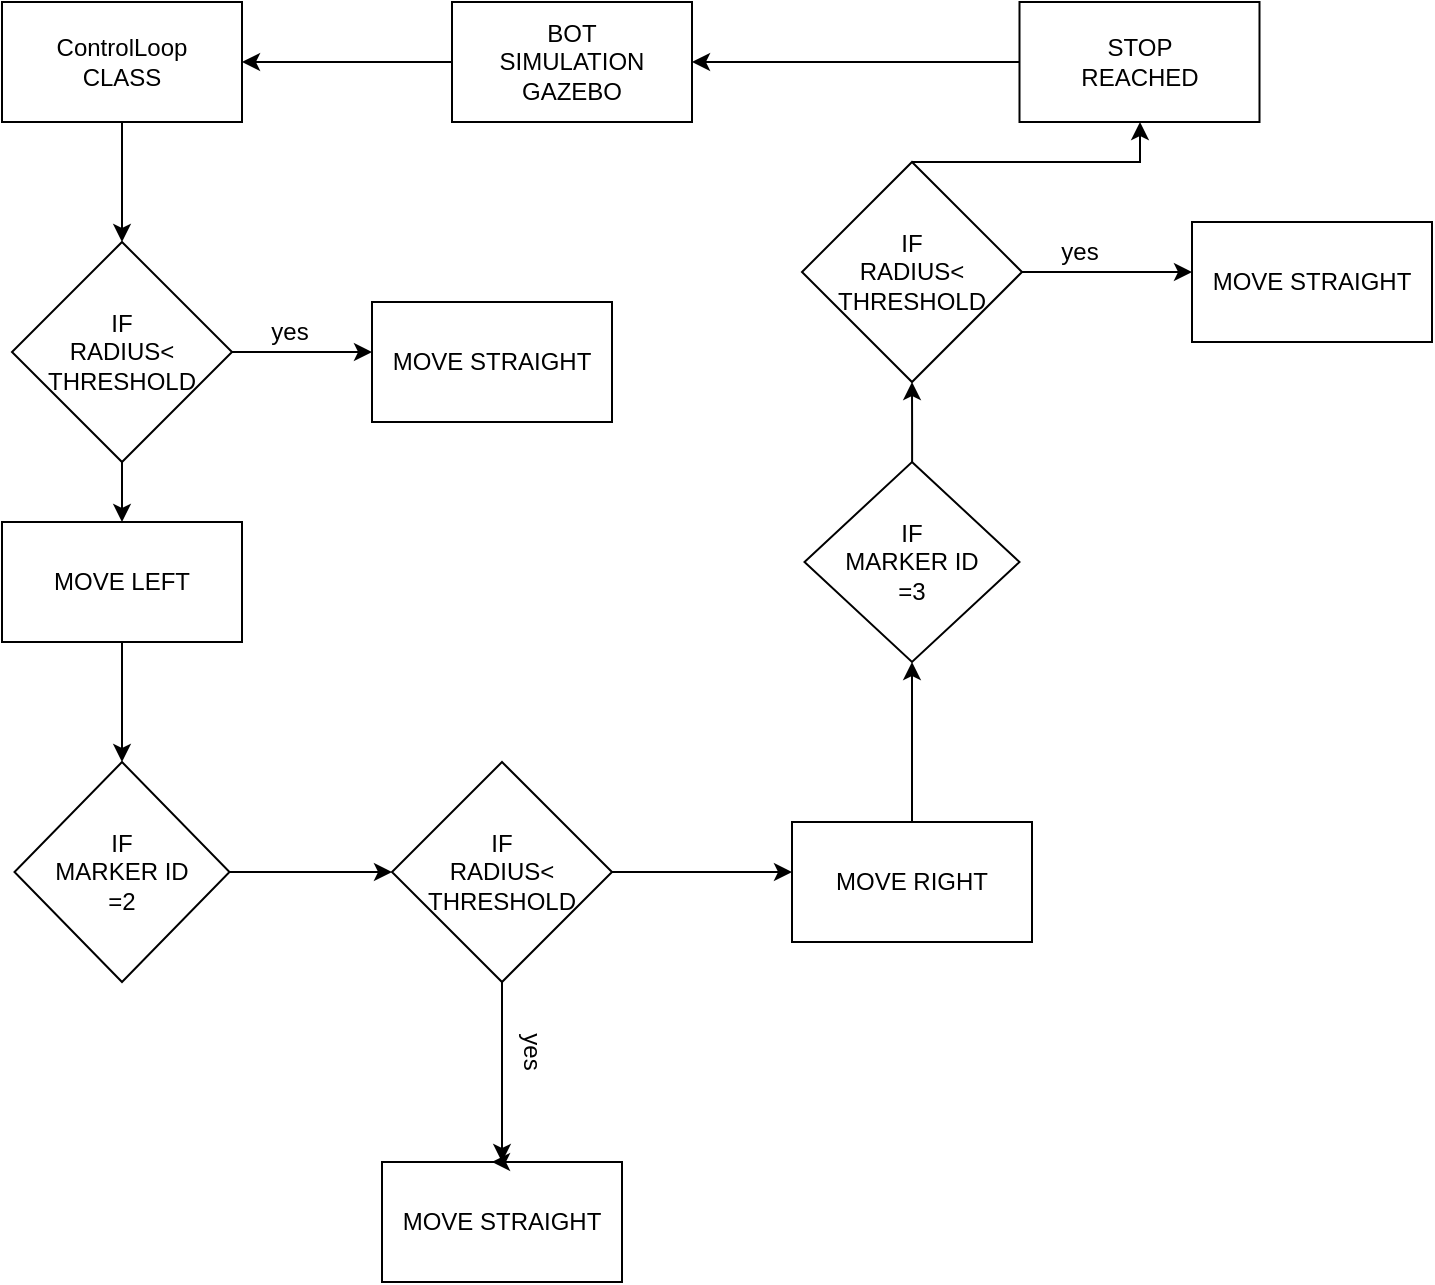 <mxfile version="20.0.1" type="google"><diagram id="SAnLUvdkNC_Ps2Yo9k_2" name="Page-1"><mxGraphModel grid="1" page="1" gridSize="10" guides="1" tooltips="1" connect="1" arrows="1" fold="1" pageScale="1" pageWidth="850" pageHeight="1100" math="0" shadow="0"><root><mxCell id="0"/><mxCell id="1" parent="0"/><mxCell id="himHM01JHEb6To4A9Uwb-37" style="edgeStyle=orthogonalEdgeStyle;rounded=0;orthogonalLoop=1;jettySize=auto;html=1;exitX=0;exitY=0.5;exitDx=0;exitDy=0;entryX=1;entryY=0.5;entryDx=0;entryDy=0;" edge="1" parent="1" source="himHM01JHEb6To4A9Uwb-1" target="himHM01JHEb6To4A9Uwb-36"><mxGeometry relative="1" as="geometry"/></mxCell><mxCell id="himHM01JHEb6To4A9Uwb-1" value="BOT&lt;br&gt;SIMULATION&lt;br&gt;GAZEBO" style="rounded=0;whiteSpace=wrap;html=1;rotation=0;" vertex="1" parent="1"><mxGeometry x="340" y="40" width="120" height="60" as="geometry"/></mxCell><mxCell id="himHM01JHEb6To4A9Uwb-8" style="edgeStyle=orthogonalEdgeStyle;rounded=0;orthogonalLoop=1;jettySize=auto;html=1;exitX=1;exitY=0.5;exitDx=0;exitDy=0;" edge="1" parent="1" source="himHM01JHEb6To4A9Uwb-3"><mxGeometry relative="1" as="geometry"><mxPoint x="300" y="215" as="targetPoint"/></mxGeometry></mxCell><mxCell id="himHM01JHEb6To4A9Uwb-10" style="edgeStyle=orthogonalEdgeStyle;rounded=0;orthogonalLoop=1;jettySize=auto;html=1;" edge="1" parent="1" source="himHM01JHEb6To4A9Uwb-3" target="himHM01JHEb6To4A9Uwb-14"><mxGeometry relative="1" as="geometry"><mxPoint x="175" y="320" as="targetPoint"/></mxGeometry></mxCell><mxCell id="himHM01JHEb6To4A9Uwb-3" value="IF&lt;br&gt;RADIUS&amp;lt;&lt;br&gt;THRESHOLD" style="rhombus;whiteSpace=wrap;html=1;rotation=0;" vertex="1" parent="1"><mxGeometry x="120" y="160" width="110" height="110" as="geometry"/></mxCell><mxCell id="himHM01JHEb6To4A9Uwb-9" value="MOVE STRAIGHT" style="rounded=0;whiteSpace=wrap;html=1;" vertex="1" parent="1"><mxGeometry x="300" y="190" width="120" height="60" as="geometry"/></mxCell><mxCell id="himHM01JHEb6To4A9Uwb-16" style="edgeStyle=orthogonalEdgeStyle;rounded=0;orthogonalLoop=1;jettySize=auto;html=1;exitX=1;exitY=0.5;exitDx=0;exitDy=0;" edge="1" parent="1" source="himHM01JHEb6To4A9Uwb-11"><mxGeometry relative="1" as="geometry"><mxPoint x="310" y="475" as="targetPoint"/></mxGeometry></mxCell><mxCell id="himHM01JHEb6To4A9Uwb-11" value="IF&lt;br&gt;MARKER ID&lt;br&gt;=2" style="rhombus;whiteSpace=wrap;html=1;" vertex="1" parent="1"><mxGeometry x="121.25" y="420" width="107.5" height="110" as="geometry"/></mxCell><mxCell id="himHM01JHEb6To4A9Uwb-15" style="edgeStyle=orthogonalEdgeStyle;rounded=0;orthogonalLoop=1;jettySize=auto;html=1;exitX=0.5;exitY=1;exitDx=0;exitDy=0;entryX=0.5;entryY=0;entryDx=0;entryDy=0;" edge="1" parent="1" source="himHM01JHEb6To4A9Uwb-14" target="himHM01JHEb6To4A9Uwb-11"><mxGeometry relative="1" as="geometry"/></mxCell><mxCell id="himHM01JHEb6To4A9Uwb-14" value="MOVE LEFT" style="rounded=0;whiteSpace=wrap;html=1;" vertex="1" parent="1"><mxGeometry x="115" y="300" width="120" height="60" as="geometry"/></mxCell><mxCell id="himHM01JHEb6To4A9Uwb-23" style="edgeStyle=orthogonalEdgeStyle;rounded=0;orthogonalLoop=1;jettySize=auto;html=1;exitX=0.5;exitY=1;exitDx=0;exitDy=0;" edge="1" parent="1" source="himHM01JHEb6To4A9Uwb-19"><mxGeometry relative="1" as="geometry"><mxPoint x="365" y="620" as="targetPoint"/></mxGeometry></mxCell><mxCell id="himHM01JHEb6To4A9Uwb-24" style="edgeStyle=orthogonalEdgeStyle;rounded=0;orthogonalLoop=1;jettySize=auto;html=1;exitX=1;exitY=0.5;exitDx=0;exitDy=0;" edge="1" parent="1" source="himHM01JHEb6To4A9Uwb-19"><mxGeometry relative="1" as="geometry"><mxPoint x="510" y="475" as="targetPoint"/></mxGeometry></mxCell><mxCell id="himHM01JHEb6To4A9Uwb-19" value="IF&lt;br&gt;RADIUS&amp;lt;&lt;br&gt;THRESHOLD" style="rhombus;whiteSpace=wrap;html=1;rotation=0;" vertex="1" parent="1"><mxGeometry x="310" y="420" width="110" height="110" as="geometry"/></mxCell><mxCell id="himHM01JHEb6To4A9Uwb-20" value="MOVE STRAIGHT" style="rounded=0;whiteSpace=wrap;html=1;" vertex="1" parent="1"><mxGeometry x="305" y="620" width="120" height="60" as="geometry"/></mxCell><mxCell id="himHM01JHEb6To4A9Uwb-22" style="edgeStyle=orthogonalEdgeStyle;rounded=0;orthogonalLoop=1;jettySize=auto;html=1;exitX=0.5;exitY=0;exitDx=0;exitDy=0;" edge="1" parent="1" source="himHM01JHEb6To4A9Uwb-20"><mxGeometry relative="1" as="geometry"><mxPoint x="360" y="620" as="targetPoint"/></mxGeometry></mxCell><mxCell id="himHM01JHEb6To4A9Uwb-27" style="edgeStyle=orthogonalEdgeStyle;rounded=0;orthogonalLoop=1;jettySize=auto;html=1;entryX=0.5;entryY=1;entryDx=0;entryDy=0;" edge="1" parent="1" source="himHM01JHEb6To4A9Uwb-25" target="himHM01JHEb6To4A9Uwb-26"><mxGeometry relative="1" as="geometry"/></mxCell><mxCell id="himHM01JHEb6To4A9Uwb-25" value="MOVE RIGHT" style="rounded=0;whiteSpace=wrap;html=1;" vertex="1" parent="1"><mxGeometry x="510" y="450" width="120" height="60" as="geometry"/></mxCell><mxCell id="himHM01JHEb6To4A9Uwb-30" style="edgeStyle=orthogonalEdgeStyle;rounded=0;orthogonalLoop=1;jettySize=auto;html=1;entryX=0.5;entryY=1;entryDx=0;entryDy=0;" edge="1" parent="1" source="himHM01JHEb6To4A9Uwb-26" target="himHM01JHEb6To4A9Uwb-28"><mxGeometry relative="1" as="geometry"/></mxCell><mxCell id="himHM01JHEb6To4A9Uwb-26" value="IF&lt;br&gt;MARKER ID&lt;br&gt;=3" style="rhombus;whiteSpace=wrap;html=1;" vertex="1" parent="1"><mxGeometry x="516.25" y="270" width="107.5" height="100" as="geometry"/></mxCell><mxCell id="himHM01JHEb6To4A9Uwb-29" style="edgeStyle=orthogonalEdgeStyle;rounded=0;orthogonalLoop=1;jettySize=auto;html=1;" edge="1" parent="1" source="himHM01JHEb6To4A9Uwb-28"><mxGeometry relative="1" as="geometry"><mxPoint x="710" y="175" as="targetPoint"/></mxGeometry></mxCell><mxCell id="himHM01JHEb6To4A9Uwb-32" style="edgeStyle=orthogonalEdgeStyle;rounded=0;orthogonalLoop=1;jettySize=auto;html=1;" edge="1" parent="1" source="himHM01JHEb6To4A9Uwb-28" target="himHM01JHEb6To4A9Uwb-33"><mxGeometry relative="1" as="geometry"><mxPoint x="570" y="70" as="targetPoint"/><Array as="points"><mxPoint x="684" y="120"/></Array></mxGeometry></mxCell><mxCell id="himHM01JHEb6To4A9Uwb-28" value="IF&lt;br&gt;RADIUS&amp;lt;&lt;br&gt;THRESHOLD" style="rhombus;whiteSpace=wrap;html=1;rotation=0;" vertex="1" parent="1"><mxGeometry x="515" y="120" width="110" height="110" as="geometry"/></mxCell><mxCell id="himHM01JHEb6To4A9Uwb-31" value="&lt;span style=&quot;&quot;&gt;MOVE STRAIGHT&lt;/span&gt;" style="rounded=0;whiteSpace=wrap;html=1;" vertex="1" parent="1"><mxGeometry x="710" y="150" width="120" height="60" as="geometry"/></mxCell><mxCell id="himHM01JHEb6To4A9Uwb-35" style="edgeStyle=orthogonalEdgeStyle;rounded=0;orthogonalLoop=1;jettySize=auto;html=1;exitX=0;exitY=0.5;exitDx=0;exitDy=0;entryX=1;entryY=0.5;entryDx=0;entryDy=0;" edge="1" parent="1" source="himHM01JHEb6To4A9Uwb-33" target="himHM01JHEb6To4A9Uwb-1"><mxGeometry relative="1" as="geometry"/></mxCell><mxCell id="himHM01JHEb6To4A9Uwb-33" value="STOP&lt;br&gt;REACHED" style="rounded=0;whiteSpace=wrap;html=1;" vertex="1" parent="1"><mxGeometry x="623.75" y="40" width="120" height="60" as="geometry"/></mxCell><mxCell id="himHM01JHEb6To4A9Uwb-38" style="edgeStyle=orthogonalEdgeStyle;rounded=0;orthogonalLoop=1;jettySize=auto;html=1;exitX=0.5;exitY=1;exitDx=0;exitDy=0;entryX=0.5;entryY=0;entryDx=0;entryDy=0;" edge="1" parent="1" source="himHM01JHEb6To4A9Uwb-36" target="himHM01JHEb6To4A9Uwb-3"><mxGeometry relative="1" as="geometry"/></mxCell><mxCell id="himHM01JHEb6To4A9Uwb-36" value="ControlLoop&lt;br&gt;CLASS" style="rounded=0;whiteSpace=wrap;html=1;" vertex="1" parent="1"><mxGeometry x="115" y="40" width="120" height="60" as="geometry"/></mxCell><mxCell id="omU7nM2rdT5LmTPAHFl0-1" value="yes" style="text;html=1;strokeColor=none;fillColor=none;align=center;verticalAlign=middle;whiteSpace=wrap;rounded=0;" vertex="1" parent="1"><mxGeometry x="228.75" y="190" width="60" height="30" as="geometry"/></mxCell><mxCell id="omU7nM2rdT5LmTPAHFl0-3" value="yes" style="text;html=1;strokeColor=none;fillColor=none;align=center;verticalAlign=middle;whiteSpace=wrap;rounded=0;rotation=90;" vertex="1" parent="1"><mxGeometry x="350" y="550" width="60" height="30" as="geometry"/></mxCell><mxCell id="omU7nM2rdT5LmTPAHFl0-4" value="yes" style="text;html=1;strokeColor=none;fillColor=none;align=center;verticalAlign=middle;whiteSpace=wrap;rounded=0;" vertex="1" parent="1"><mxGeometry x="623.75" y="150" width="60" height="30" as="geometry"/></mxCell></root></mxGraphModel></diagram></mxfile>
